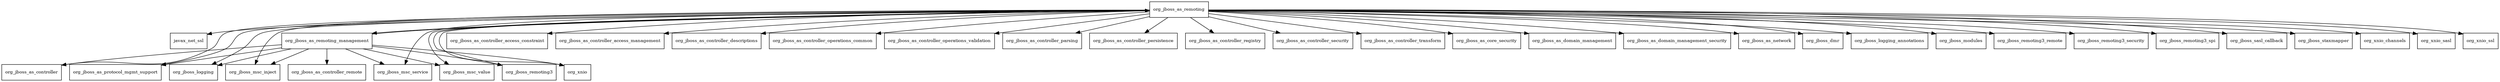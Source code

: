 digraph jboss_as_remoting_7_4_0_Final_redhat_19_package_dependencies {
  node [shape = box, fontsize=10.0];
  org_jboss_as_remoting -> javax_net_ssl;
  org_jboss_as_remoting -> org_jboss_as_controller;
  org_jboss_as_remoting -> org_jboss_as_controller_access_constraint;
  org_jboss_as_remoting -> org_jboss_as_controller_access_management;
  org_jboss_as_remoting -> org_jboss_as_controller_descriptions;
  org_jboss_as_remoting -> org_jboss_as_controller_operations_common;
  org_jboss_as_remoting -> org_jboss_as_controller_operations_validation;
  org_jboss_as_remoting -> org_jboss_as_controller_parsing;
  org_jboss_as_remoting -> org_jboss_as_controller_persistence;
  org_jboss_as_remoting -> org_jboss_as_controller_registry;
  org_jboss_as_remoting -> org_jboss_as_controller_security;
  org_jboss_as_remoting -> org_jboss_as_controller_transform;
  org_jboss_as_remoting -> org_jboss_as_core_security;
  org_jboss_as_remoting -> org_jboss_as_domain_management;
  org_jboss_as_remoting -> org_jboss_as_domain_management_security;
  org_jboss_as_remoting -> org_jboss_as_network;
  org_jboss_as_remoting -> org_jboss_as_protocol_mgmt_support;
  org_jboss_as_remoting -> org_jboss_as_remoting_management;
  org_jboss_as_remoting -> org_jboss_dmr;
  org_jboss_as_remoting -> org_jboss_logging;
  org_jboss_as_remoting -> org_jboss_logging_annotations;
  org_jboss_as_remoting -> org_jboss_modules;
  org_jboss_as_remoting -> org_jboss_msc_inject;
  org_jboss_as_remoting -> org_jboss_msc_service;
  org_jboss_as_remoting -> org_jboss_msc_value;
  org_jboss_as_remoting -> org_jboss_remoting3;
  org_jboss_as_remoting -> org_jboss_remoting3_remote;
  org_jboss_as_remoting -> org_jboss_remoting3_security;
  org_jboss_as_remoting -> org_jboss_remoting3_spi;
  org_jboss_as_remoting -> org_jboss_sasl_callback;
  org_jboss_as_remoting -> org_jboss_staxmapper;
  org_jboss_as_remoting -> org_xnio;
  org_jboss_as_remoting -> org_xnio_channels;
  org_jboss_as_remoting -> org_xnio_sasl;
  org_jboss_as_remoting -> org_xnio_ssl;
  org_jboss_as_remoting_management -> org_jboss_as_controller;
  org_jboss_as_remoting_management -> org_jboss_as_controller_remote;
  org_jboss_as_remoting_management -> org_jboss_as_protocol_mgmt_support;
  org_jboss_as_remoting_management -> org_jboss_as_remoting;
  org_jboss_as_remoting_management -> org_jboss_logging;
  org_jboss_as_remoting_management -> org_jboss_msc_inject;
  org_jboss_as_remoting_management -> org_jboss_msc_service;
  org_jboss_as_remoting_management -> org_jboss_msc_value;
  org_jboss_as_remoting_management -> org_jboss_remoting3;
  org_jboss_as_remoting_management -> org_xnio;
}
